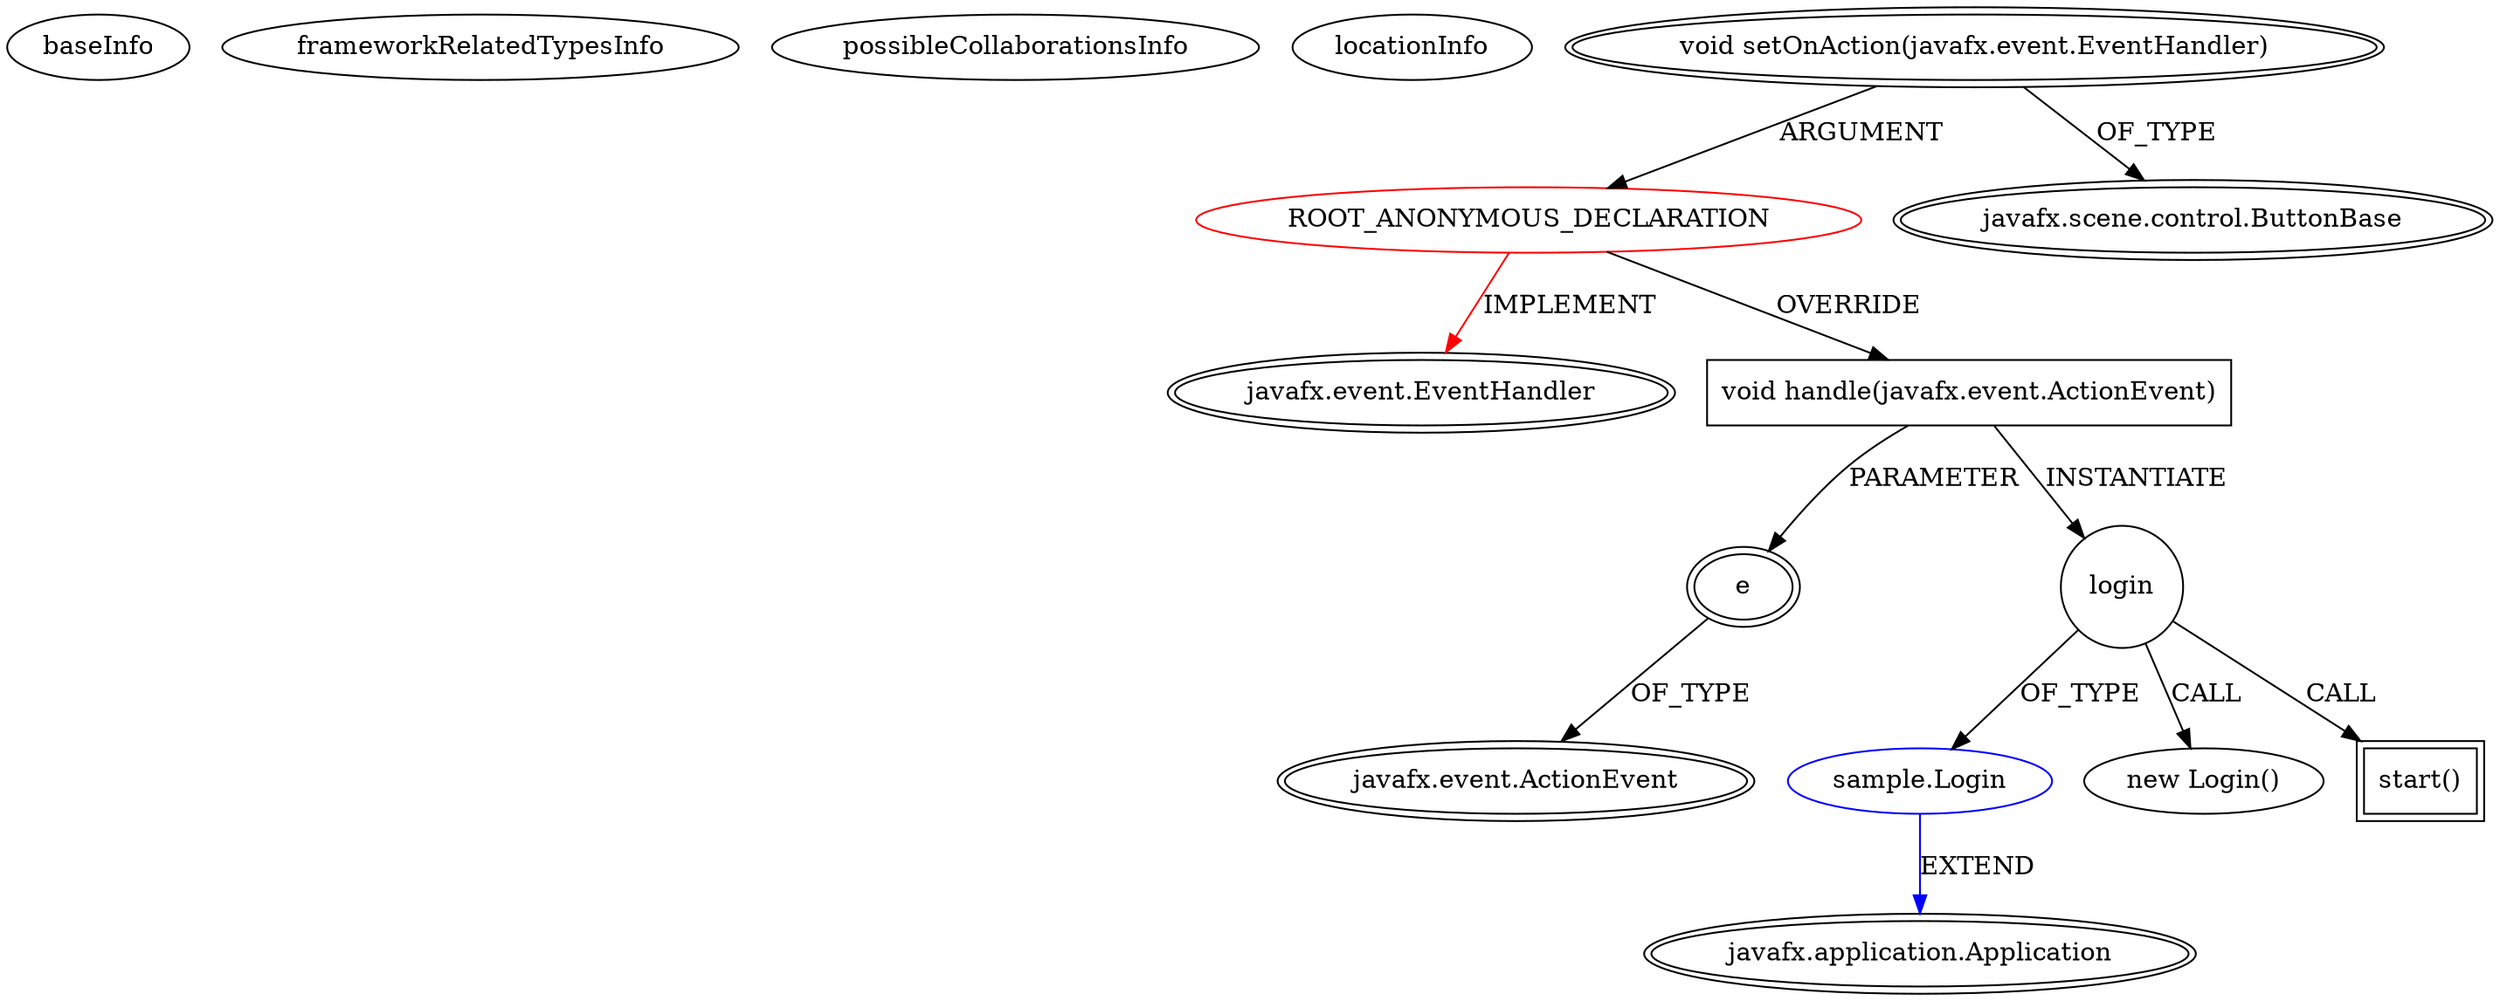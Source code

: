 digraph {
baseInfo[graphId=3741,category="extension_graph",isAnonymous=true,possibleRelation=true]
frameworkRelatedTypesInfo[0="javafx.event.EventHandler"]
possibleCollaborationsInfo[0="3741~OVERRIDING_METHOD_DECLARATION-INSTANTIATION-~javafx.event.EventHandler ~javafx.application.Application ~true~false"]
locationInfo[projectName="nandoacoelho-SGFP-Sistema-Gerenciador-Financeiro-Pessoal",filePath="/nandoacoelho-SGFP-Sistema-Gerenciador-Financeiro-Pessoal/SGFP-Sistema-Gerenciador-Financeiro-Pessoal-master/src/sample/CriarConta.java",contextSignature="void start(javafx.stage.Stage)",graphId="3741"]
0[label="ROOT_ANONYMOUS_DECLARATION",vertexType="ROOT_ANONYMOUS_DECLARATION",isFrameworkType=false,color=red]
1[label="javafx.event.EventHandler",vertexType="FRAMEWORK_INTERFACE_TYPE",isFrameworkType=true,peripheries=2]
2[label="void setOnAction(javafx.event.EventHandler)",vertexType="OUTSIDE_CALL",isFrameworkType=true,peripheries=2]
3[label="javafx.scene.control.ButtonBase",vertexType="FRAMEWORK_CLASS_TYPE",isFrameworkType=true,peripheries=2]
4[label="void handle(javafx.event.ActionEvent)",vertexType="OVERRIDING_METHOD_DECLARATION",isFrameworkType=false,shape=box]
5[label="e",vertexType="PARAMETER_DECLARATION",isFrameworkType=true,peripheries=2]
6[label="javafx.event.ActionEvent",vertexType="FRAMEWORK_CLASS_TYPE",isFrameworkType=true,peripheries=2]
8[label="login",vertexType="VARIABLE_EXPRESION",isFrameworkType=false,shape=circle]
9[label="sample.Login",vertexType="REFERENCE_CLIENT_CLASS_DECLARATION",isFrameworkType=false,color=blue]
10[label="javafx.application.Application",vertexType="FRAMEWORK_CLASS_TYPE",isFrameworkType=true,peripheries=2]
7[label="new Login()",vertexType="CONSTRUCTOR_CALL",isFrameworkType=false]
12[label="start()",vertexType="INSIDE_CALL",isFrameworkType=true,peripheries=2,shape=box]
0->1[label="IMPLEMENT",color=red]
2->0[label="ARGUMENT"]
2->3[label="OF_TYPE"]
0->4[label="OVERRIDE"]
5->6[label="OF_TYPE"]
4->5[label="PARAMETER"]
4->8[label="INSTANTIATE"]
9->10[label="EXTEND",color=blue]
8->9[label="OF_TYPE"]
8->7[label="CALL"]
8->12[label="CALL"]
}

